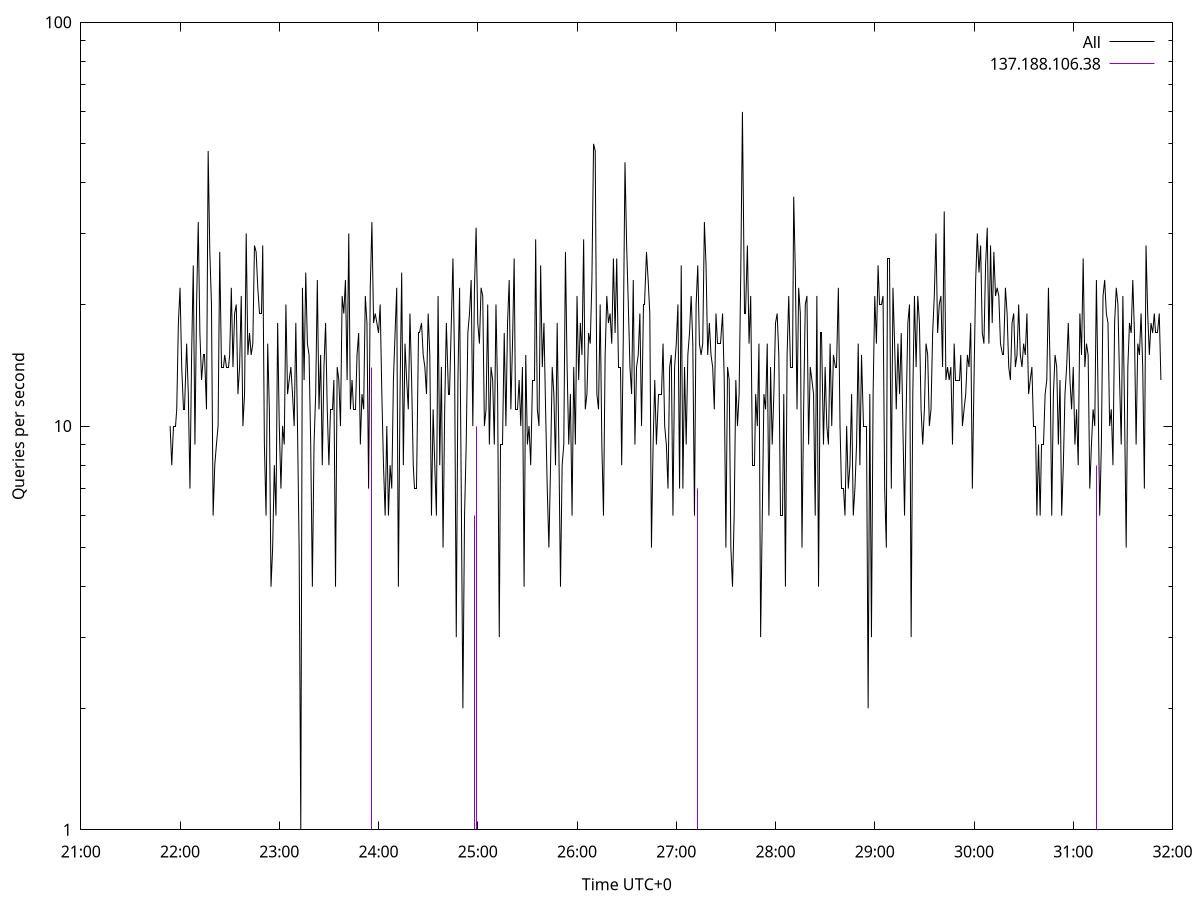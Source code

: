 set terminal pngcairo size 1024,768
set output 'Sun Jan  7 23:21:54 2024.png'
set ylabel 'Queries per second'
set xlabel 'Time UTC+0'
set xdata time
set timefmt "%s"
set log y
plot \
'-' using 1:2 linecolor 0 linetype 2 with lines title 'All', \
'-' using 1:2 linecolor 1 linetype 3 with impulses title "137.188.106.38"
1704644514 10
1704644515 8
1704644516 10
1704644517 10
1704644518 11
1704644519 18
1704644520 22
1704644521 14
1704644522 11
1704644523 11
1704644524 16
1704644525 12
1704644526 7
1704644527 15
1704644528 25
1704644529 9
1704644530 20
1704644531 32
1704644532 17
1704644533 13
1704644534 15
1704644535 15
1704644536 11
1704644537 48
1704644538 27
1704644539 20
1704644540 6
1704644541 8
1704644542 9
1704644543 10
1704644544 27
1704644545 14
1704644546 14
1704644547 15
1704644548 14
1704644549 14
1704644550 15
1704644551 22
1704644552 14
1704644553 19
1704644554 20
1704644555 12
1704644556 14
1704644557 21
1704644558 10
1704644559 12
1704644560 30
1704644561 15
1704644562 17
1704644563 15
1704644564 16
1704644565 28
1704644566 27
1704644567 22
1704644568 19
1704644569 19
1704644570 28
1704644571 9
1704644572 6
1704644573 16
1704644574 11
1704644575 4
1704644576 5
1704644577 8
1704644578 6
1704644579 18
1704644580 10
1704644581 7
1704644582 10
1704644583 9
1704644584 20
1704644585 12
1704644586 13
1704644587 14
1704644588 12
1704644589 10
1704644590 18
1704644591 10
1704644592 5
1704644593 1
1704644594 22
1704644595 13
1704644596 24
1704644597 16
1704644598 15
1704644599 9
1704644600 4
1704644601 9
1704644602 12
1704644603 23
1704644604 11
1704644605 15
1704644606 8
1704644607 14
1704644608 18
1704644609 11
1704644610 8
1704644611 11
1704644612 11
1704644613 13
1704644614 4
1704644615 14
1704644616 13
1704644617 10
1704644618 21
1704644619 19
1704644620 23
1704644621 13
1704644622 30
1704644623 11
1704644624 13
1704644625 11
1704644626 11
1704644627 15
1704644628 17
1704644629 9
1704644630 12
1704644631 11
1704644632 21
1704644633 18
1704644634 7
1704644635 22
1704644636 32
1704644637 18
1704644638 19
1704644639 18
1704644640 17
1704644641 20
1704644642 12
1704644643 8
1704644644 6
1704644645 10
1704644646 6
1704644647 8
1704644648 7
1704644649 13
1704644650 17
1704644651 22
1704644652 4
1704644653 12
1704644654 24
1704644655 8
1704644656 16
1704644657 13
1704644658 11
1704644659 19
1704644660 13
1704644661 8
1704644662 7
1704644663 7
1704644664 17
1704644665 17
1704644666 18
1704644667 15
1704644668 14
1704644669 12
1704644670 19
1704644671 15
1704644672 6
1704644673 11
1704644674 8
1704644675 6
1704644676 21
1704644677 8
1704644678 14
1704644679 5
1704644680 11
1704644681 18
1704644682 12
1704644683 12
1704644684 18
1704644685 26
1704644686 14
1704644687 3
1704644688 13
1704644689 22
1704644690 7
1704644691 2
1704644692 6
1704644693 9
1704644694 17
1704644695 19
1704644696 23
1704644697 10
1704644698 22
1704644699 31
1704644700 18
1704644701 16
1704644702 22
1704644703 21
1704644704 10
1704644705 11
1704644706 20
1704644707 9
1704644708 14
1704644709 13
1704644710 9
1704644711 20
1704644712 12
1704644713 3
1704644714 9
1704644715 9
1704644716 17
1704644717 10
1704644718 18
1704644719 23
1704644720 11
1704644721 16
1704644722 26
1704644723 11
1704644724 11
1704644725 13
1704644726 10
1704644727 14
1704644728 4
1704644729 15
1704644730 9
1704644731 10
1704644732 8
1704644733 13
1704644734 13
1704644735 29
1704644736 11
1704644737 10
1704644738 25
1704644739 14
1704644740 18
1704644741 11
1704644742 7
1704644743 5
1704644744 8
1704644745 14
1704644746 12
1704644747 8
1704644748 18
1704644749 9
1704644750 4
1704644751 8
1704644752 9
1704644753 27
1704644754 14
1704644755 9
1704644756 12
1704644757 6
1704644758 14
1704644759 9
1704644760 21
1704644761 13
1704644762 18
1704644763 15
1704644764 29
1704644765 11
1704644766 12
1704644767 17
1704644768 16
1704644769 23
1704644770 50
1704644771 48
1704644772 12
1704644773 11
1704644774 20
1704644775 9
1704644776 6
1704644777 15
1704644778 21
1704644779 18
1704644780 19
1704644781 16
1704644782 26
1704644783 17
1704644784 26
1704644785 14
1704644786 14
1704644787 8
1704644788 17
1704644789 45
1704644790 28
1704644791 20
1704644792 14
1704644793 12
1704644794 23
1704644795 9
1704644796 14
1704644797 15
1704644798 19
1704644799 10
1704644800 20
1704644801 20
1704644802 27
1704644803 23
1704644804 19
1704644805 5
1704644806 9
1704644807 13
1704644808 9
1704644809 12
1704644810 12
1704644811 12
1704644812 16
1704644813 10
1704644814 9
1704644815 7
1704644816 14
1704644817 15
1704644818 6
1704644819 14
1704644820 16
1704644821 20
1704644822 7
1704644823 25
1704644824 7
1704644825 14
1704644826 9
1704644827 15
1704644828 17
1704644829 21
1704644830 16
1704644831 6
1704644832 20
1704644833 25
1704644834 16
1704644835 15
1704644836 16
1704644837 32
1704644838 25
1704644839 15
1704644840 18
1704644841 15
1704644842 14
1704644843 11
1704644844 19
1704644845 16
1704644846 16
1704644847 16
1704644848 19
1704644849 13
1704644850 5
1704644851 14
1704644852 13
1704644853 5
1704644854 4
1704644855 6
1704644856 13
1704644857 10
1704644858 12
1704644859 24
1704644860 60
1704644861 19
1704644862 19
1704644863 28
1704644864 16
1704644865 21
1704644866 8
1704644867 8
1704644868 12
1704644869 10
1704644870 16
1704644871 3
1704644872 6
1704644873 12
1704644874 11
1704644875 16
1704644876 6
1704644877 14
1704644878 9
1704644879 12
1704644880 18
1704644881 19
1704644882 15
1704644883 6
1704644884 6
1704644885 12
1704644886 4
1704644887 15
1704644888 21
1704644889 14
1704644890 14
1704644891 37
1704644892 24
1704644893 11
1704644894 22
1704644895 19
1704644896 5
1704644897 11
1704644898 20
1704644899 21
1704644900 9
1704644901 14
1704644902 13
1704644903 12
1704644904 6
1704644905 21
1704644906 4
1704644907 17
1704644908 17
1704644909 9
1704644910 14
1704644911 10
1704644912 9
1704644913 16
1704644914 10
1704644915 15
1704644916 14
1704644917 14
1704644918 22
1704644919 10
1704644920 7
1704644921 7
1704644922 6
1704644923 10
1704644924 7
1704644925 8
1704644926 12
1704644927 6
1704644928 7
1704644929 9
1704644930 16
1704644931 8
1704644932 15
1704644933 10
1704644934 10
1704644935 10
1704644936 2
1704644937 12
1704644938 3
1704644939 12
1704644940 21
1704644941 16
1704644942 25
1704644943 20
1704644944 20
1704644945 21
1704644946 7
1704644947 5
1704644948 26
1704644949 26
1704644950 7
1704644951 22
1704644952 16
1704644953 11
1704644954 16
1704644955 12
1704644956 17
1704644957 10
1704644958 6
1704644959 11
1704644960 18
1704644961 20
1704644962 3
1704644963 12
1704644964 21
1704644965 14
1704644966 21
1704644967 18
1704644968 11
1704644969 9
1704644970 11
1704644971 16
1704644972 15
1704644973 10
1704644974 11
1704644975 17
1704644976 21
1704644977 30
1704644978 17
1704644979 20
1704644980 21
1704644981 14
1704644982 34
1704644983 13
1704644984 14
1704644985 13
1704644986 14
1704644987 9
1704644988 16
1704644989 13
1704644990 13
1704644991 13
1704644992 15
1704644993 10
1704644994 11
1704644995 12
1704644996 15
1704644997 14
1704644998 18
1704644999 7
1704645000 13
1704645001 23
1704645002 30
1704645003 24
1704645004 28
1704645005 17
1704645006 16
1704645007 25
1704645008 31
1704645009 16
1704645010 28
1704645011 18
1704645012 27
1704645013 21
1704645014 22
1704645015 21
1704645016 16
1704645017 15
1704645018 15
1704645019 22
1704645020 19
1704645021 14
1704645022 13
1704645023 18
1704645024 19
1704645025 14
1704645026 15
1704645027 20
1704645028 15
1704645029 14
1704645030 16
1704645031 15
1704645032 19
1704645033 12
1704645034 13
1704645035 14
1704645036 10
1704645037 10
1704645038 6
1704645039 9
1704645040 6
1704645041 9
1704645042 9
1704645043 12
1704645044 13
1704645045 22
1704645046 14
1704645047 6
1704645048 12
1704645049 15
1704645050 14
1704645051 9
1704645052 13
1704645053 6
1704645054 8
1704645055 12
1704645056 14
1704645057 18
1704645058 13
1704645059 11
1704645060 14
1704645061 9
1704645062 11
1704645063 8
1704645064 19
1704645065 15
1704645066 26
1704645067 14
1704645068 16
1704645069 15
1704645070 7
1704645071 9
1704645072 11
1704645073 10
1704645074 23
1704645075 12
1704645076 6
1704645077 9
1704645078 21
1704645079 23
1704645080 19
1704645081 18
1704645082 10
1704645083 11
1704645084 8
1704645085 18
1704645086 22
1704645087 20
1704645088 13
1704645089 9
1704645090 21
1704645091 11
1704645092 5
1704645093 14
1704645094 18
1704645095 17
1704645096 23
1704645097 17
1704645098 9
1704645099 16
1704645100 15
1704645101 19
1704645102 14
1704645103 7
1704645104 28
1704645105 19
1704645106 15
1704645107 18
1704645108 17
1704645109 19
1704645110 17
1704645111 17
1704645112 19
1704645113 13

e
1704644636 14
1704644698 6
1704644699 10
1704644833 7
1704645066 1
1704645074 8

e
